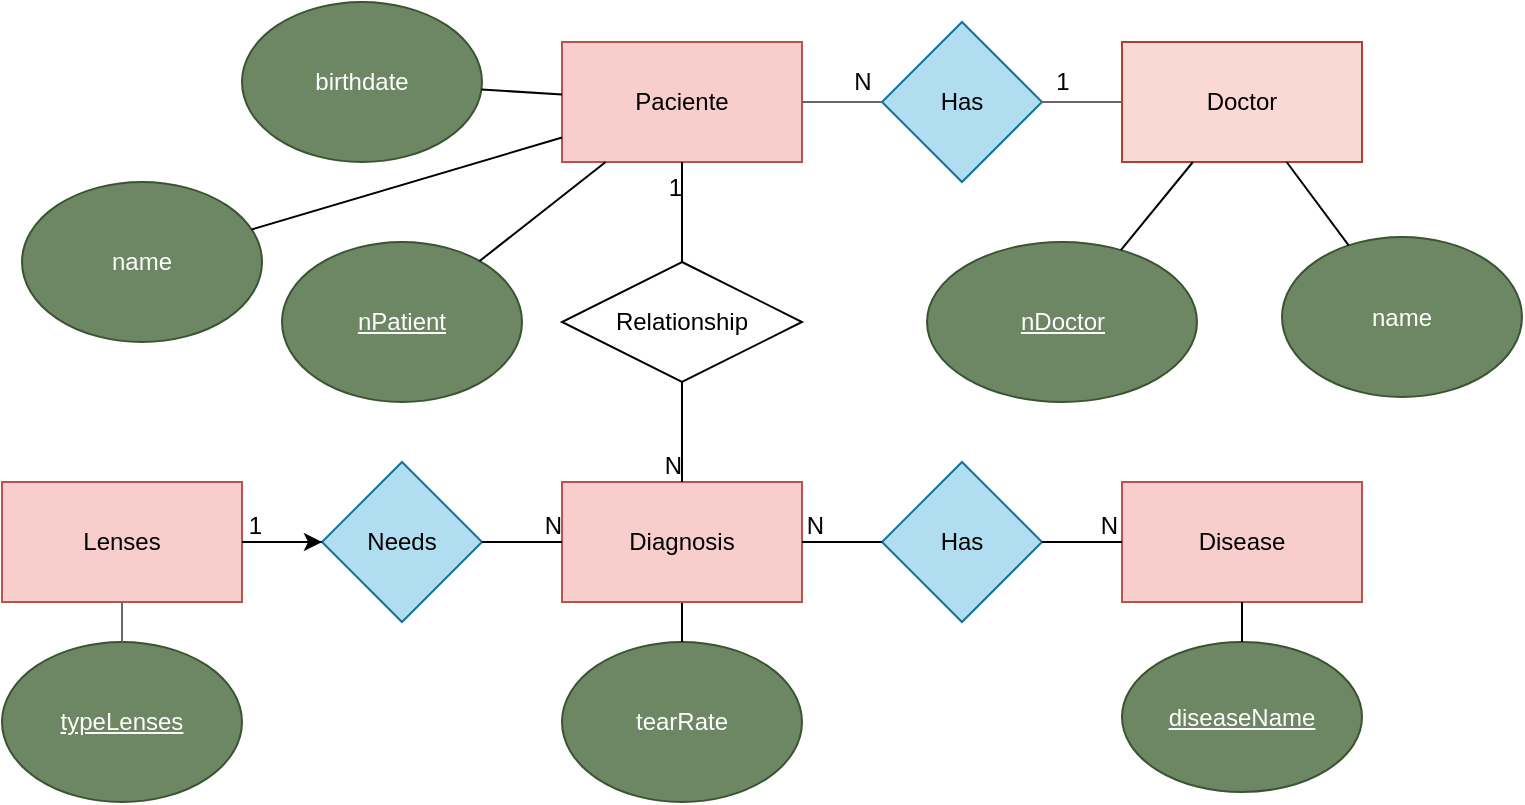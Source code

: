 <mxfile version="15.9.1" type="device"><diagram id="eequakWLBneU_uAN-LDm" name="Page-1"><mxGraphModel dx="258" dy="600" grid="0" gridSize="10" guides="1" tooltips="1" connect="1" arrows="1" fold="1" page="1" pageScale="1" pageWidth="850" pageHeight="1100" math="0" shadow="0"><root><mxCell id="0"/><mxCell id="1" parent="0"/><mxCell id="8O1pLfCjb-1BUuh_4Jkd-1" value="Paciente" style="rounded=0;whiteSpace=wrap;html=1;fillColor=#f8cecc;strokeColor=#b85450;" parent="1" vertex="1"><mxGeometry x="1160" y="260" width="120" height="60" as="geometry"/></mxCell><mxCell id="8O1pLfCjb-1BUuh_4Jkd-2" value="name" style="ellipse;whiteSpace=wrap;html=1;fillColor=#6d8764;fontColor=#ffffff;strokeColor=#3A5431;" parent="1" vertex="1"><mxGeometry x="890" y="330" width="120" height="80" as="geometry"/></mxCell><mxCell id="8O1pLfCjb-1BUuh_4Jkd-3" value="birthdate" style="ellipse;whiteSpace=wrap;html=1;fillColor=#6d8764;fontColor=#ffffff;strokeColor=#3A5431;" parent="1" vertex="1"><mxGeometry x="1000" y="240" width="120" height="80" as="geometry"/></mxCell><mxCell id="8O1pLfCjb-1BUuh_4Jkd-4" value="&lt;u&gt;nPatient&lt;/u&gt;" style="ellipse;whiteSpace=wrap;html=1;fillColor=#6d8764;fontColor=#ffffff;strokeColor=#3A5431;" parent="1" vertex="1"><mxGeometry x="1020" y="360" width="120" height="80" as="geometry"/></mxCell><mxCell id="8O1pLfCjb-1BUuh_4Jkd-5" value="" style="endArrow=none;html=1;rounded=0;" parent="1" source="8O1pLfCjb-1BUuh_4Jkd-1" target="8O1pLfCjb-1BUuh_4Jkd-3" edge="1"><mxGeometry width="50" height="50" relative="1" as="geometry"><mxPoint x="1230" y="250" as="sourcePoint"/><mxPoint x="1370" y="110" as="targetPoint"/></mxGeometry></mxCell><mxCell id="8O1pLfCjb-1BUuh_4Jkd-6" value="" style="endArrow=none;html=1;rounded=0;" parent="1" source="8O1pLfCjb-1BUuh_4Jkd-1" target="8O1pLfCjb-1BUuh_4Jkd-2" edge="1"><mxGeometry width="50" height="50" relative="1" as="geometry"><mxPoint x="1180" y="140" as="sourcePoint"/><mxPoint x="1230" y="90" as="targetPoint"/></mxGeometry></mxCell><mxCell id="8O1pLfCjb-1BUuh_4Jkd-7" value="" style="endArrow=none;html=1;rounded=0;" parent="1" source="8O1pLfCjb-1BUuh_4Jkd-1" target="8O1pLfCjb-1BUuh_4Jkd-4" edge="1"><mxGeometry width="50" height="50" relative="1" as="geometry"><mxPoint x="1030" y="150" as="sourcePoint"/><mxPoint x="1080" y="100" as="targetPoint"/></mxGeometry></mxCell><mxCell id="8O1pLfCjb-1BUuh_4Jkd-9" value="tearRate" style="ellipse;whiteSpace=wrap;html=1;fillColor=#6d8764;fontColor=#ffffff;strokeColor=#3A5431;" parent="1" vertex="1"><mxGeometry x="1160" y="560" width="120" height="80" as="geometry"/></mxCell><mxCell id="8O1pLfCjb-1BUuh_4Jkd-10" value="" style="endArrow=none;html=1;rounded=0;" parent="1" source="xEx55d2jVh1laqrZaPdK-1" target="8O1pLfCjb-1BUuh_4Jkd-9" edge="1"><mxGeometry width="50" height="50" relative="1" as="geometry"><mxPoint x="450" y="240.0" as="sourcePoint"/><mxPoint x="450" y="190" as="targetPoint"/></mxGeometry></mxCell><mxCell id="8O1pLfCjb-1BUuh_4Jkd-17" value="Doctor" style="rounded=0;whiteSpace=wrap;html=1;fillColor=#fad9d5;strokeColor=#ae4132;" parent="1" vertex="1"><mxGeometry x="1440" y="260" width="120" height="60" as="geometry"/></mxCell><mxCell id="8O1pLfCjb-1BUuh_4Jkd-19" value="&lt;u&gt;nDoctor&lt;/u&gt;" style="ellipse;whiteSpace=wrap;html=1;fillColor=#6d8764;fontColor=#ffffff;strokeColor=#3A5431;" parent="1" vertex="1"><mxGeometry x="1342.5" y="360" width="135" height="80" as="geometry"/></mxCell><mxCell id="8O1pLfCjb-1BUuh_4Jkd-20" value="" style="endArrow=none;html=1;rounded=0;" parent="1" source="8O1pLfCjb-1BUuh_4Jkd-17" target="8O1pLfCjb-1BUuh_4Jkd-19" edge="1"><mxGeometry width="50" height="50" relative="1" as="geometry"><mxPoint x="1265" y="320" as="sourcePoint"/><mxPoint x="1315" y="270" as="targetPoint"/><Array as="points"/></mxGeometry></mxCell><mxCell id="8O1pLfCjb-1BUuh_4Jkd-21" value="name" style="ellipse;whiteSpace=wrap;html=1;fillColor=#6d8764;fontColor=#ffffff;strokeColor=#3A5431;" parent="1" vertex="1"><mxGeometry x="1520" y="357.5" width="120" height="80" as="geometry"/></mxCell><mxCell id="8O1pLfCjb-1BUuh_4Jkd-22" value="" style="endArrow=none;html=1;rounded=0;" parent="1" source="8O1pLfCjb-1BUuh_4Jkd-17" target="8O1pLfCjb-1BUuh_4Jkd-21" edge="1"><mxGeometry width="50" height="50" relative="1" as="geometry"><mxPoint x="1345" y="310" as="sourcePoint"/><mxPoint x="1395" y="260" as="targetPoint"/></mxGeometry></mxCell><mxCell id="8O1pLfCjb-1BUuh_4Jkd-23" value="Has" style="rhombus;whiteSpace=wrap;html=1;fillColor=#b1ddf0;strokeColor=#10739e;" parent="1" vertex="1"><mxGeometry x="1320" y="470" width="80" height="80" as="geometry"/></mxCell><mxCell id="8O1pLfCjb-1BUuh_4Jkd-25" value="Disease" style="rounded=0;whiteSpace=wrap;html=1;fillColor=#f8cecc;strokeColor=#b85450;" parent="1" vertex="1"><mxGeometry x="1440" y="480" width="120" height="60" as="geometry"/></mxCell><mxCell id="8O1pLfCjb-1BUuh_4Jkd-28" value="&lt;u&gt;diseaseName&lt;/u&gt;" style="ellipse;whiteSpace=wrap;html=1;fillColor=#6d8764;fontColor=#ffffff;strokeColor=#3A5431;" parent="1" vertex="1"><mxGeometry x="1440" y="560" width="120" height="75" as="geometry"/></mxCell><mxCell id="8O1pLfCjb-1BUuh_4Jkd-29" value="" style="endArrow=none;html=1;rounded=0;" parent="1" source="8O1pLfCjb-1BUuh_4Jkd-28" target="8O1pLfCjb-1BUuh_4Jkd-25" edge="1"><mxGeometry width="50" height="50" relative="1" as="geometry"><mxPoint x="1460" y="350" as="sourcePoint"/><mxPoint x="1510" y="300" as="targetPoint"/></mxGeometry></mxCell><mxCell id="N7H2w6T9dxx8K_YdJR8i-6" value="Has" style="rhombus;whiteSpace=wrap;html=1;fillColor=#b1ddf0;strokeColor=#10739e;" parent="1" vertex="1"><mxGeometry x="1320" y="250" width="80" height="80" as="geometry"/></mxCell><mxCell id="N7H2w6T9dxx8K_YdJR8i-8" value="" style="endArrow=none;html=1;rounded=0;fillColor=#f5f5f5;gradientColor=#b3b3b3;strokeColor=#666666;" parent="1" source="8O1pLfCjb-1BUuh_4Jkd-17" target="N7H2w6T9dxx8K_YdJR8i-6" edge="1"><mxGeometry width="50" height="50" relative="1" as="geometry"><mxPoint x="1452.16" y="310.0" as="sourcePoint"/><mxPoint x="1452.16" y="270.0" as="targetPoint"/></mxGeometry></mxCell><mxCell id="N7H2w6T9dxx8K_YdJR8i-10" value="" style="endArrow=none;html=1;rounded=0;fillColor=#f5f5f5;gradientColor=#b3b3b3;strokeColor=#666666;" parent="1" source="N7H2w6T9dxx8K_YdJR8i-6" target="8O1pLfCjb-1BUuh_4Jkd-1" edge="1"><mxGeometry width="50" height="50" relative="1" as="geometry"><mxPoint x="1345" y="289.66" as="sourcePoint"/><mxPoint x="1295" y="289.66" as="targetPoint"/></mxGeometry></mxCell><mxCell id="xEx55d2jVh1laqrZaPdK-23" value="" style="edgeStyle=orthogonalEdgeStyle;rounded=0;orthogonalLoop=1;jettySize=auto;html=1;" edge="1" parent="1" source="N7H2w6T9dxx8K_YdJR8i-24" target="N7H2w6T9dxx8K_YdJR8i-25"><mxGeometry relative="1" as="geometry"/></mxCell><mxCell id="N7H2w6T9dxx8K_YdJR8i-24" value="Lenses" style="rounded=0;whiteSpace=wrap;html=1;fillColor=#f8cecc;strokeColor=#b85450;" parent="1" vertex="1"><mxGeometry x="880" y="480" width="120" height="60" as="geometry"/></mxCell><mxCell id="N7H2w6T9dxx8K_YdJR8i-25" value="Needs" style="rhombus;whiteSpace=wrap;html=1;fillColor=#b1ddf0;strokeColor=#10739e;" parent="1" vertex="1"><mxGeometry x="1040" y="470" width="80" height="80" as="geometry"/></mxCell><mxCell id="N7H2w6T9dxx8K_YdJR8i-28" value="&lt;u&gt;typeLenses&lt;/u&gt;" style="ellipse;whiteSpace=wrap;html=1;fillColor=#6d8764;fontColor=#ffffff;strokeColor=#3A5431;" parent="1" vertex="1"><mxGeometry x="880" y="560" width="120" height="80" as="geometry"/></mxCell><mxCell id="N7H2w6T9dxx8K_YdJR8i-29" value="" style="endArrow=none;html=1;rounded=0;fillColor=#f5f5f5;gradientColor=#b3b3b3;strokeColor=#666666;" parent="1" source="N7H2w6T9dxx8K_YdJR8i-24" target="N7H2w6T9dxx8K_YdJR8i-28" edge="1"><mxGeometry width="50" height="50" relative="1" as="geometry"><mxPoint x="1200" y="300" as="sourcePoint"/><mxPoint x="1140" y="300" as="targetPoint"/></mxGeometry></mxCell><mxCell id="N7H2w6T9dxx8K_YdJR8i-30" value="1" style="text;html=1;align=center;verticalAlign=middle;resizable=0;points=[];autosize=1;strokeColor=none;fillColor=none;" parent="1" vertex="1"><mxGeometry x="1400" y="270" width="20" height="20" as="geometry"/></mxCell><mxCell id="N7H2w6T9dxx8K_YdJR8i-32" value="N" style="text;html=1;align=center;verticalAlign=middle;resizable=0;points=[];autosize=1;strokeColor=none;fillColor=none;" parent="1" vertex="1"><mxGeometry x="1300" y="270" width="20" height="20" as="geometry"/></mxCell><mxCell id="xEx55d2jVh1laqrZaPdK-1" value="Diagnosis" style="rounded=0;whiteSpace=wrap;html=1;fillColor=#f8cecc;strokeColor=#b85450;" vertex="1" parent="1"><mxGeometry x="1160" y="480" width="120" height="60" as="geometry"/></mxCell><mxCell id="xEx55d2jVh1laqrZaPdK-4" value="Relationship" style="shape=rhombus;perimeter=rhombusPerimeter;whiteSpace=wrap;html=1;align=center;" vertex="1" parent="1"><mxGeometry x="1160" y="370" width="120" height="60" as="geometry"/></mxCell><mxCell id="xEx55d2jVh1laqrZaPdK-9" value="" style="endArrow=none;html=1;rounded=0;" edge="1" parent="1" source="N7H2w6T9dxx8K_YdJR8i-25" target="xEx55d2jVh1laqrZaPdK-1"><mxGeometry relative="1" as="geometry"><mxPoint x="940" y="330" as="sourcePoint"/><mxPoint x="1100" y="330" as="targetPoint"/></mxGeometry></mxCell><mxCell id="xEx55d2jVh1laqrZaPdK-10" value="N" style="resizable=0;html=1;align=right;verticalAlign=bottom;" connectable="0" vertex="1" parent="xEx55d2jVh1laqrZaPdK-9"><mxGeometry x="1" relative="1" as="geometry"/></mxCell><mxCell id="xEx55d2jVh1laqrZaPdK-11" value="" style="endArrow=none;html=1;rounded=0;" edge="1" parent="1" source="xEx55d2jVh1laqrZaPdK-4" target="xEx55d2jVh1laqrZaPdK-1"><mxGeometry relative="1" as="geometry"><mxPoint x="940" y="330" as="sourcePoint"/><mxPoint x="1100" y="330" as="targetPoint"/></mxGeometry></mxCell><mxCell id="xEx55d2jVh1laqrZaPdK-12" value="N" style="resizable=0;html=1;align=right;verticalAlign=bottom;" connectable="0" vertex="1" parent="xEx55d2jVh1laqrZaPdK-11"><mxGeometry x="1" relative="1" as="geometry"/></mxCell><mxCell id="xEx55d2jVh1laqrZaPdK-13" value="" style="endArrow=none;html=1;rounded=0;" edge="1" parent="1" source="xEx55d2jVh1laqrZaPdK-4" target="8O1pLfCjb-1BUuh_4Jkd-1"><mxGeometry relative="1" as="geometry"><mxPoint x="940" y="330" as="sourcePoint"/><mxPoint x="1100" y="330" as="targetPoint"/></mxGeometry></mxCell><mxCell id="xEx55d2jVh1laqrZaPdK-14" value="1" style="resizable=0;html=1;align=right;verticalAlign=bottom;" connectable="0" vertex="1" parent="xEx55d2jVh1laqrZaPdK-13"><mxGeometry x="1" relative="1" as="geometry"><mxPoint y="21" as="offset"/></mxGeometry></mxCell><mxCell id="xEx55d2jVh1laqrZaPdK-15" value="" style="endArrow=none;html=1;rounded=0;" edge="1" parent="1" source="8O1pLfCjb-1BUuh_4Jkd-23" target="xEx55d2jVh1laqrZaPdK-1"><mxGeometry relative="1" as="geometry"><mxPoint x="940" y="340" as="sourcePoint"/><mxPoint x="1100" y="340" as="targetPoint"/></mxGeometry></mxCell><mxCell id="xEx55d2jVh1laqrZaPdK-16" value="N" style="resizable=0;html=1;align=right;verticalAlign=bottom;" connectable="0" vertex="1" parent="xEx55d2jVh1laqrZaPdK-15"><mxGeometry x="1" relative="1" as="geometry"><mxPoint x="11" as="offset"/></mxGeometry></mxCell><mxCell id="xEx55d2jVh1laqrZaPdK-17" value="" style="endArrow=none;html=1;rounded=0;" edge="1" parent="1" source="8O1pLfCjb-1BUuh_4Jkd-23" target="8O1pLfCjb-1BUuh_4Jkd-25"><mxGeometry relative="1" as="geometry"><mxPoint x="940" y="340" as="sourcePoint"/><mxPoint x="1100" y="340" as="targetPoint"/></mxGeometry></mxCell><mxCell id="xEx55d2jVh1laqrZaPdK-18" value="N" style="resizable=0;html=1;align=right;verticalAlign=bottom;" connectable="0" vertex="1" parent="xEx55d2jVh1laqrZaPdK-17"><mxGeometry x="1" relative="1" as="geometry"><mxPoint x="-2" as="offset"/></mxGeometry></mxCell><mxCell id="xEx55d2jVh1laqrZaPdK-21" value="" style="endArrow=none;html=1;rounded=0;" edge="1" parent="1" source="N7H2w6T9dxx8K_YdJR8i-25" target="N7H2w6T9dxx8K_YdJR8i-24"><mxGeometry relative="1" as="geometry"><mxPoint x="960" y="380" as="sourcePoint"/><mxPoint x="1120" y="380" as="targetPoint"/></mxGeometry></mxCell><mxCell id="xEx55d2jVh1laqrZaPdK-22" value="1" style="resizable=0;html=1;align=right;verticalAlign=bottom;" connectable="0" vertex="1" parent="xEx55d2jVh1laqrZaPdK-21"><mxGeometry x="1" relative="1" as="geometry"><mxPoint x="10" as="offset"/></mxGeometry></mxCell></root></mxGraphModel></diagram></mxfile>